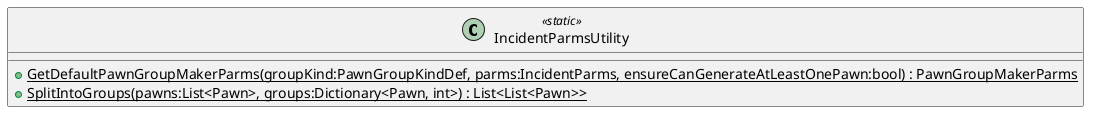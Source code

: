 @startuml
class IncidentParmsUtility <<static>> {
    + {static} GetDefaultPawnGroupMakerParms(groupKind:PawnGroupKindDef, parms:IncidentParms, ensureCanGenerateAtLeastOnePawn:bool) : PawnGroupMakerParms
    + {static} SplitIntoGroups(pawns:List<Pawn>, groups:Dictionary<Pawn, int>) : List<List<Pawn>>
}
@enduml
